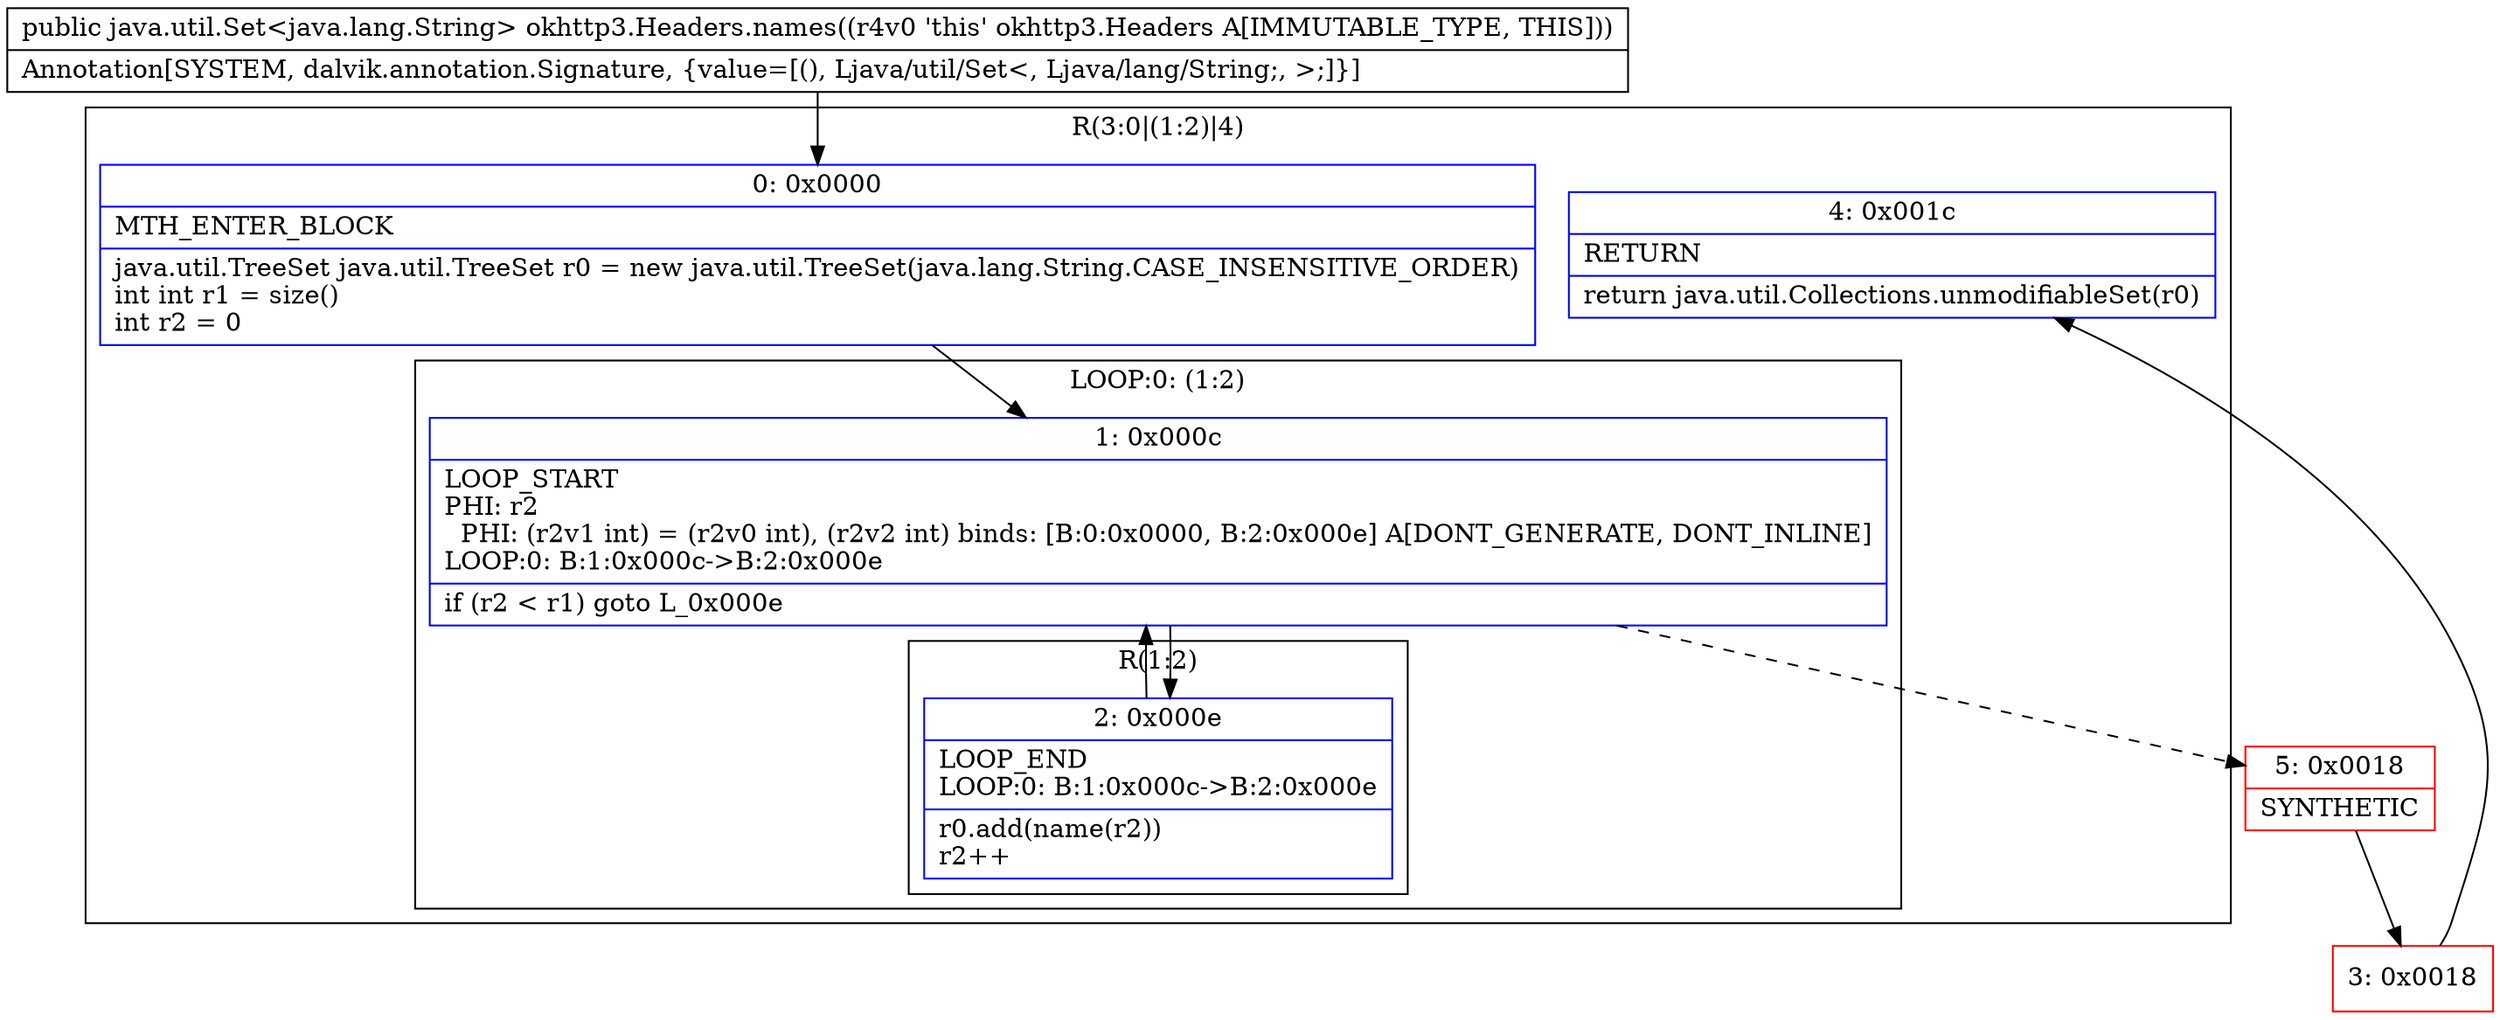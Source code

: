 digraph "CFG forokhttp3.Headers.names()Ljava\/util\/Set;" {
subgraph cluster_Region_426873813 {
label = "R(3:0|(1:2)|4)";
node [shape=record,color=blue];
Node_0 [shape=record,label="{0\:\ 0x0000|MTH_ENTER_BLOCK\l|java.util.TreeSet java.util.TreeSet r0 = new java.util.TreeSet(java.lang.String.CASE_INSENSITIVE_ORDER)\lint int r1 = size()\lint r2 = 0\l}"];
subgraph cluster_LoopRegion_2005207583 {
label = "LOOP:0: (1:2)";
node [shape=record,color=blue];
Node_1 [shape=record,label="{1\:\ 0x000c|LOOP_START\lPHI: r2 \l  PHI: (r2v1 int) = (r2v0 int), (r2v2 int) binds: [B:0:0x0000, B:2:0x000e] A[DONT_GENERATE, DONT_INLINE]\lLOOP:0: B:1:0x000c\-\>B:2:0x000e\l|if (r2 \< r1) goto L_0x000e\l}"];
subgraph cluster_Region_306900109 {
label = "R(1:2)";
node [shape=record,color=blue];
Node_2 [shape=record,label="{2\:\ 0x000e|LOOP_END\lLOOP:0: B:1:0x000c\-\>B:2:0x000e\l|r0.add(name(r2))\lr2++\l}"];
}
}
Node_4 [shape=record,label="{4\:\ 0x001c|RETURN\l|return java.util.Collections.unmodifiableSet(r0)\l}"];
}
Node_3 [shape=record,color=red,label="{3\:\ 0x0018}"];
Node_5 [shape=record,color=red,label="{5\:\ 0x0018|SYNTHETIC\l}"];
MethodNode[shape=record,label="{public java.util.Set\<java.lang.String\> okhttp3.Headers.names((r4v0 'this' okhttp3.Headers A[IMMUTABLE_TYPE, THIS]))  | Annotation[SYSTEM, dalvik.annotation.Signature, \{value=[(), Ljava\/util\/Set\<, Ljava\/lang\/String;, \>;]\}]\l}"];
MethodNode -> Node_0;
Node_0 -> Node_1;
Node_1 -> Node_2;
Node_1 -> Node_5[style=dashed];
Node_2 -> Node_1;
Node_3 -> Node_4;
Node_5 -> Node_3;
}

